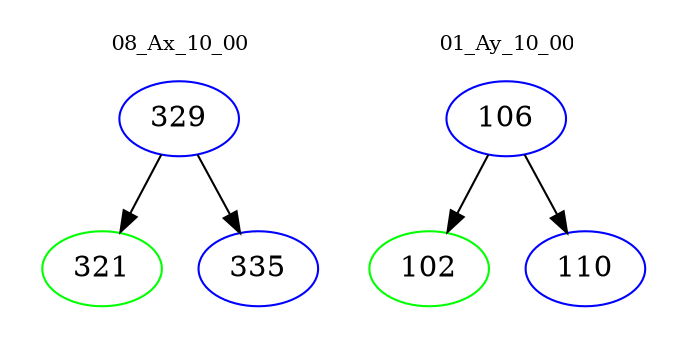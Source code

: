 digraph{
subgraph cluster_0 {
color = white
label = "08_Ax_10_00";
fontsize=10;
T0_329 [label="329", color="blue"]
T0_329 -> T0_321 [color="black"]
T0_321 [label="321", color="green"]
T0_329 -> T0_335 [color="black"]
T0_335 [label="335", color="blue"]
}
subgraph cluster_1 {
color = white
label = "01_Ay_10_00";
fontsize=10;
T1_106 [label="106", color="blue"]
T1_106 -> T1_102 [color="black"]
T1_102 [label="102", color="green"]
T1_106 -> T1_110 [color="black"]
T1_110 [label="110", color="blue"]
}
}
